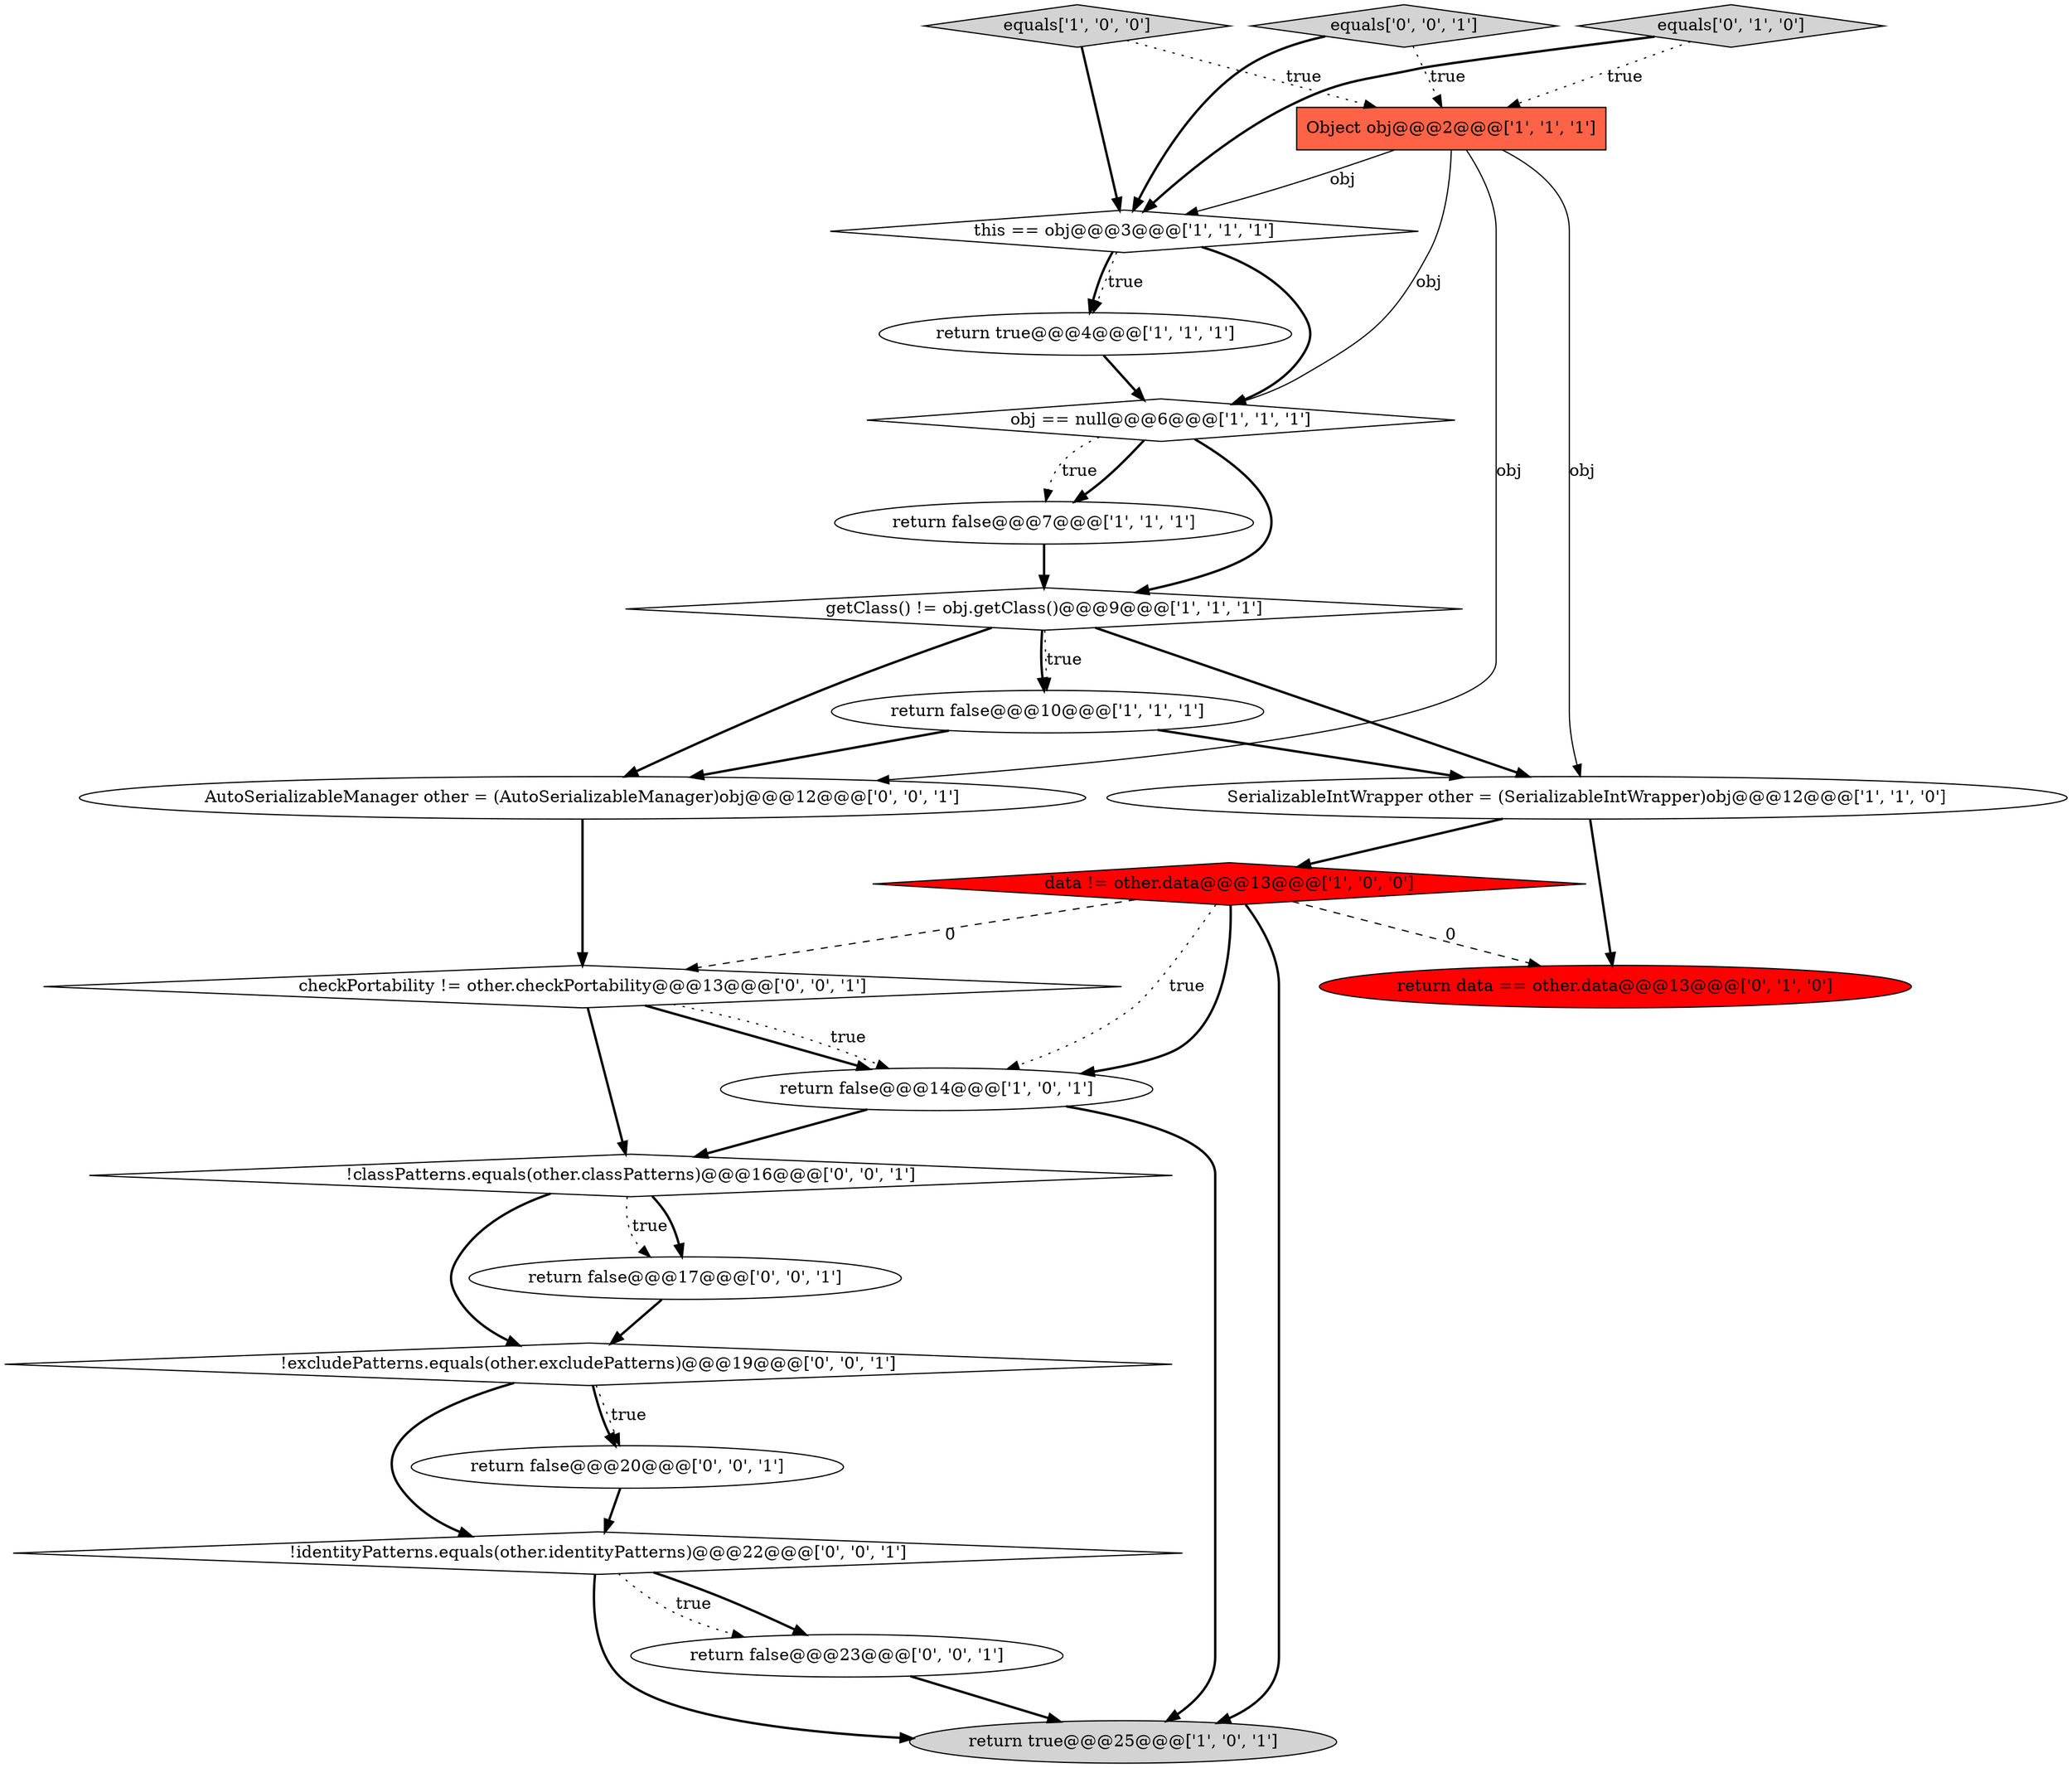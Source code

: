 digraph {
11 [style = filled, label = "return false@@@14@@@['1', '0', '1']", fillcolor = white, shape = ellipse image = "AAA0AAABBB1BBB"];
10 [style = filled, label = "this == obj@@@3@@@['1', '1', '1']", fillcolor = white, shape = diamond image = "AAA0AAABBB1BBB"];
2 [style = filled, label = "return false@@@7@@@['1', '1', '1']", fillcolor = white, shape = ellipse image = "AAA0AAABBB1BBB"];
20 [style = filled, label = "!identityPatterns.equals(other.identityPatterns)@@@22@@@['0', '0', '1']", fillcolor = white, shape = diamond image = "AAA0AAABBB3BBB"];
16 [style = filled, label = "AutoSerializableManager other = (AutoSerializableManager)obj@@@12@@@['0', '0', '1']", fillcolor = white, shape = ellipse image = "AAA0AAABBB3BBB"];
7 [style = filled, label = "equals['1', '0', '0']", fillcolor = lightgray, shape = diamond image = "AAA0AAABBB1BBB"];
6 [style = filled, label = "data != other.data@@@13@@@['1', '0', '0']", fillcolor = red, shape = diamond image = "AAA1AAABBB1BBB"];
0 [style = filled, label = "return false@@@10@@@['1', '1', '1']", fillcolor = white, shape = ellipse image = "AAA0AAABBB1BBB"];
3 [style = filled, label = "return true@@@4@@@['1', '1', '1']", fillcolor = white, shape = ellipse image = "AAA0AAABBB1BBB"];
14 [style = filled, label = "!excludePatterns.equals(other.excludePatterns)@@@19@@@['0', '0', '1']", fillcolor = white, shape = diamond image = "AAA0AAABBB3BBB"];
5 [style = filled, label = "getClass() != obj.getClass()@@@9@@@['1', '1', '1']", fillcolor = white, shape = diamond image = "AAA0AAABBB1BBB"];
21 [style = filled, label = "return false@@@17@@@['0', '0', '1']", fillcolor = white, shape = ellipse image = "AAA0AAABBB3BBB"];
1 [style = filled, label = "SerializableIntWrapper other = (SerializableIntWrapper)obj@@@12@@@['1', '1', '0']", fillcolor = white, shape = ellipse image = "AAA0AAABBB1BBB"];
9 [style = filled, label = "return true@@@25@@@['1', '0', '1']", fillcolor = lightgray, shape = ellipse image = "AAA0AAABBB1BBB"];
18 [style = filled, label = "return false@@@23@@@['0', '0', '1']", fillcolor = white, shape = ellipse image = "AAA0AAABBB3BBB"];
12 [style = filled, label = "equals['0', '1', '0']", fillcolor = lightgray, shape = diamond image = "AAA0AAABBB2BBB"];
13 [style = filled, label = "return data == other.data@@@13@@@['0', '1', '0']", fillcolor = red, shape = ellipse image = "AAA1AAABBB2BBB"];
15 [style = filled, label = "return false@@@20@@@['0', '0', '1']", fillcolor = white, shape = ellipse image = "AAA0AAABBB3BBB"];
8 [style = filled, label = "Object obj@@@2@@@['1', '1', '1']", fillcolor = tomato, shape = box image = "AAA0AAABBB1BBB"];
17 [style = filled, label = "!classPatterns.equals(other.classPatterns)@@@16@@@['0', '0', '1']", fillcolor = white, shape = diamond image = "AAA0AAABBB3BBB"];
4 [style = filled, label = "obj == null@@@6@@@['1', '1', '1']", fillcolor = white, shape = diamond image = "AAA0AAABBB1BBB"];
22 [style = filled, label = "equals['0', '0', '1']", fillcolor = lightgray, shape = diamond image = "AAA0AAABBB3BBB"];
19 [style = filled, label = "checkPortability != other.checkPortability@@@13@@@['0', '0', '1']", fillcolor = white, shape = diamond image = "AAA0AAABBB3BBB"];
0->16 [style = bold, label=""];
20->9 [style = bold, label=""];
7->10 [style = bold, label=""];
12->8 [style = dotted, label="true"];
8->16 [style = solid, label="obj"];
10->3 [style = dotted, label="true"];
10->3 [style = bold, label=""];
19->11 [style = bold, label=""];
5->0 [style = dotted, label="true"];
4->2 [style = bold, label=""];
19->17 [style = bold, label=""];
16->19 [style = bold, label=""];
11->9 [style = bold, label=""];
3->4 [style = bold, label=""];
1->13 [style = bold, label=""];
5->16 [style = bold, label=""];
20->18 [style = bold, label=""];
5->1 [style = bold, label=""];
14->15 [style = dotted, label="true"];
22->8 [style = dotted, label="true"];
1->6 [style = bold, label=""];
12->10 [style = bold, label=""];
8->10 [style = solid, label="obj"];
6->13 [style = dashed, label="0"];
5->0 [style = bold, label=""];
17->14 [style = bold, label=""];
19->11 [style = dotted, label="true"];
0->1 [style = bold, label=""];
15->20 [style = bold, label=""];
6->11 [style = bold, label=""];
6->19 [style = dashed, label="0"];
18->9 [style = bold, label=""];
22->10 [style = bold, label=""];
10->4 [style = bold, label=""];
8->1 [style = solid, label="obj"];
20->18 [style = dotted, label="true"];
8->4 [style = solid, label="obj"];
11->17 [style = bold, label=""];
14->15 [style = bold, label=""];
6->11 [style = dotted, label="true"];
6->9 [style = bold, label=""];
7->8 [style = dotted, label="true"];
17->21 [style = dotted, label="true"];
4->5 [style = bold, label=""];
17->21 [style = bold, label=""];
4->2 [style = dotted, label="true"];
14->20 [style = bold, label=""];
2->5 [style = bold, label=""];
21->14 [style = bold, label=""];
}
